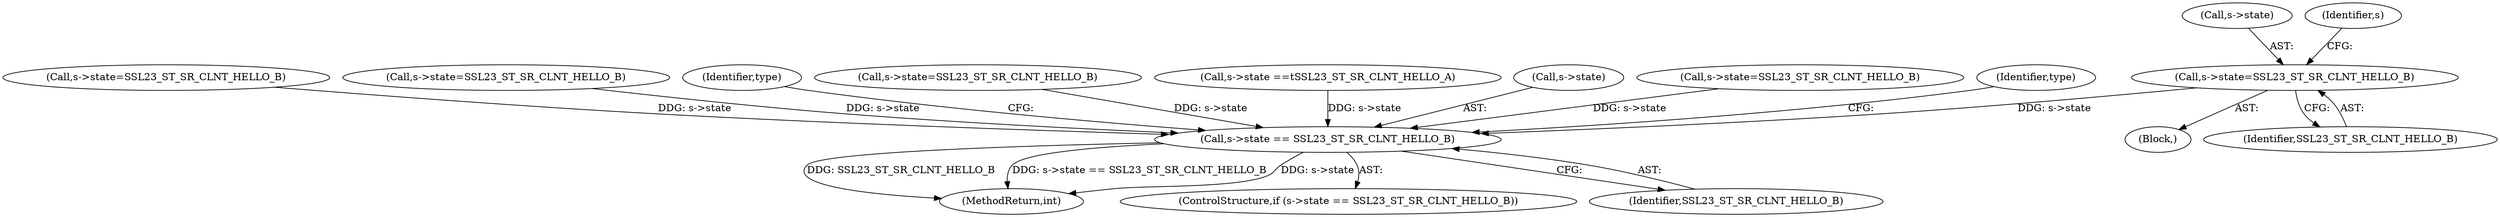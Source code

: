 digraph "0_openssl_26a59d9b46574e457870197dffa802871b4c8fc7_0@pointer" {
"1000340" [label="(Call,s->state=SSL23_ST_SR_CLNT_HELLO_B)"];
"1000706" [label="(Call,s->state == SSL23_ST_SR_CLNT_HELLO_B)"];
"1000341" [label="(Call,s->state)"];
"1000689" [label="(Identifier,s)"];
"1000378" [label="(Call,s->state=SSL23_ST_SR_CLNT_HELLO_B)"];
"1001274" [label="(MethodReturn,int)"];
"1000359" [label="(Call,s->state=SSL23_ST_SR_CLNT_HELLO_B)"];
"1000705" [label="(ControlStructure,if (s->state == SSL23_ST_SR_CLNT_HELLO_B))"];
"1000334" [label="(Block,)"];
"1000713" [label="(Identifier,type)"];
"1000340" [label="(Call,s->state=SSL23_ST_SR_CLNT_HELLO_B)"];
"1000409" [label="(Call,s->state=SSL23_ST_SR_CLNT_HELLO_B)"];
"1000344" [label="(Identifier,SSL23_ST_SR_CLNT_HELLO_B)"];
"1000175" [label="(Call,s->state ==\tSSL23_ST_SR_CLNT_HELLO_A)"];
"1000707" [label="(Call,s->state)"];
"1000710" [label="(Identifier,SSL23_ST_SR_CLNT_HELLO_B)"];
"1000315" [label="(Call,s->state=SSL23_ST_SR_CLNT_HELLO_B)"];
"1000706" [label="(Call,s->state == SSL23_ST_SR_CLNT_HELLO_B)"];
"1001049" [label="(Identifier,type)"];
"1000340" -> "1000334"  [label="AST: "];
"1000340" -> "1000344"  [label="CFG: "];
"1000341" -> "1000340"  [label="AST: "];
"1000344" -> "1000340"  [label="AST: "];
"1000689" -> "1000340"  [label="CFG: "];
"1000340" -> "1000706"  [label="DDG: s->state"];
"1000706" -> "1000705"  [label="AST: "];
"1000706" -> "1000710"  [label="CFG: "];
"1000707" -> "1000706"  [label="AST: "];
"1000710" -> "1000706"  [label="AST: "];
"1000713" -> "1000706"  [label="CFG: "];
"1001049" -> "1000706"  [label="CFG: "];
"1000706" -> "1001274"  [label="DDG: SSL23_ST_SR_CLNT_HELLO_B"];
"1000706" -> "1001274"  [label="DDG: s->state == SSL23_ST_SR_CLNT_HELLO_B"];
"1000706" -> "1001274"  [label="DDG: s->state"];
"1000315" -> "1000706"  [label="DDG: s->state"];
"1000378" -> "1000706"  [label="DDG: s->state"];
"1000175" -> "1000706"  [label="DDG: s->state"];
"1000409" -> "1000706"  [label="DDG: s->state"];
"1000359" -> "1000706"  [label="DDG: s->state"];
}
